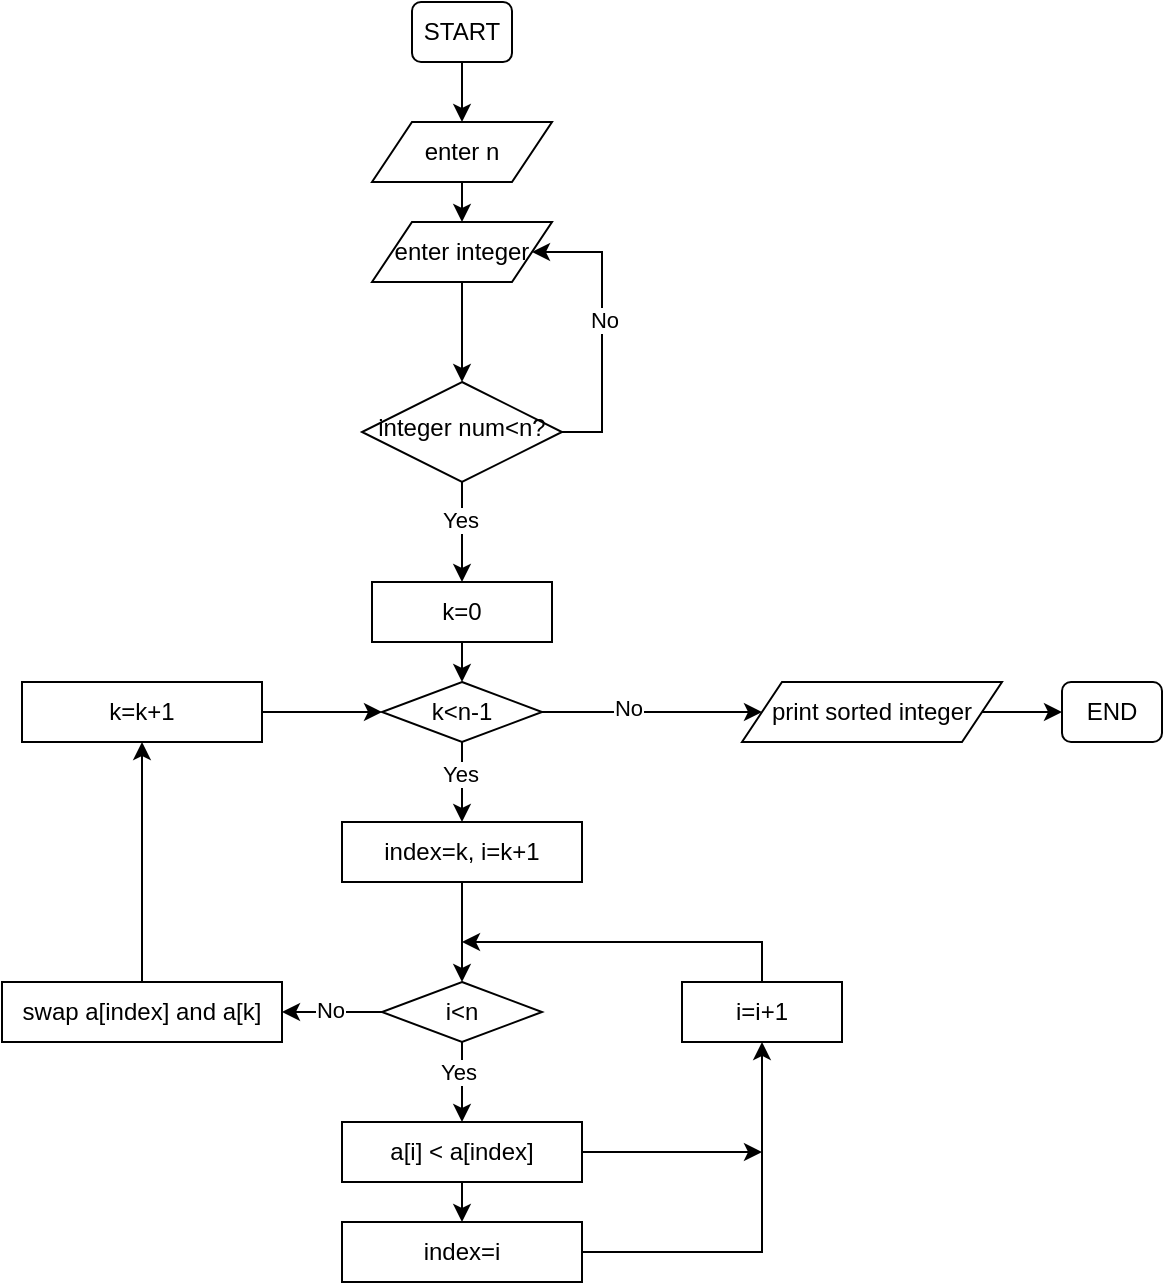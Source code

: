<mxfile version="26.1.1">
  <diagram id="C5RBs43oDa-KdzZeNtuy" name="Page-1">
    <mxGraphModel dx="2048" dy="1829" grid="1" gridSize="10" guides="1" tooltips="1" connect="1" arrows="1" fold="1" page="1" pageScale="1" pageWidth="827" pageHeight="1169" math="0" shadow="0">
      <root>
        <mxCell id="WIyWlLk6GJQsqaUBKTNV-0" />
        <mxCell id="WIyWlLk6GJQsqaUBKTNV-1" parent="WIyWlLk6GJQsqaUBKTNV-0" />
        <mxCell id="Wd1-_0qT4gopQmoRjgOH-3" style="edgeStyle=orthogonalEdgeStyle;rounded=0;orthogonalLoop=1;jettySize=auto;html=1;exitX=1;exitY=0.5;exitDx=0;exitDy=0;entryX=1;entryY=0.5;entryDx=0;entryDy=0;" edge="1" parent="WIyWlLk6GJQsqaUBKTNV-1" source="WIyWlLk6GJQsqaUBKTNV-6" target="Wd1-_0qT4gopQmoRjgOH-2">
          <mxGeometry relative="1" as="geometry">
            <Array as="points">
              <mxPoint x="290" y="195" />
              <mxPoint x="290" y="105" />
            </Array>
          </mxGeometry>
        </mxCell>
        <mxCell id="Wd1-_0qT4gopQmoRjgOH-4" value="No" style="edgeLabel;html=1;align=center;verticalAlign=middle;resizable=0;points=[];" vertex="1" connectable="0" parent="Wd1-_0qT4gopQmoRjgOH-3">
          <mxGeometry x="0.048" y="-1" relative="1" as="geometry">
            <mxPoint as="offset" />
          </mxGeometry>
        </mxCell>
        <mxCell id="Wd1-_0qT4gopQmoRjgOH-19" style="edgeStyle=orthogonalEdgeStyle;rounded=0;orthogonalLoop=1;jettySize=auto;html=1;exitX=0.5;exitY=1;exitDx=0;exitDy=0;entryX=0.5;entryY=0;entryDx=0;entryDy=0;" edge="1" parent="WIyWlLk6GJQsqaUBKTNV-1" source="WIyWlLk6GJQsqaUBKTNV-6" target="Wd1-_0qT4gopQmoRjgOH-5">
          <mxGeometry relative="1" as="geometry">
            <Array as="points">
              <mxPoint x="220" y="240" />
              <mxPoint x="220" y="240" />
            </Array>
          </mxGeometry>
        </mxCell>
        <mxCell id="Wd1-_0qT4gopQmoRjgOH-37" value="Yes" style="edgeLabel;html=1;align=center;verticalAlign=middle;resizable=0;points=[];" vertex="1" connectable="0" parent="Wd1-_0qT4gopQmoRjgOH-19">
          <mxGeometry x="-0.264" y="-1" relative="1" as="geometry">
            <mxPoint as="offset" />
          </mxGeometry>
        </mxCell>
        <mxCell id="WIyWlLk6GJQsqaUBKTNV-6" value="integer num&amp;lt;n?" style="rhombus;whiteSpace=wrap;html=1;shadow=0;fontFamily=Helvetica;fontSize=12;align=center;strokeWidth=1;spacing=6;spacingTop=-4;" parent="WIyWlLk6GJQsqaUBKTNV-1" vertex="1">
          <mxGeometry x="170" y="170" width="100" height="50" as="geometry" />
        </mxCell>
        <mxCell id="Wd1-_0qT4gopQmoRjgOH-38" style="edgeStyle=orthogonalEdgeStyle;rounded=0;orthogonalLoop=1;jettySize=auto;html=1;exitX=0.5;exitY=1;exitDx=0;exitDy=0;entryX=0.5;entryY=0;entryDx=0;entryDy=0;" edge="1" parent="WIyWlLk6GJQsqaUBKTNV-1" source="Wd1-_0qT4gopQmoRjgOH-1" target="Wd1-_0qT4gopQmoRjgOH-2">
          <mxGeometry relative="1" as="geometry" />
        </mxCell>
        <mxCell id="Wd1-_0qT4gopQmoRjgOH-1" value="enter n" style="shape=parallelogram;perimeter=parallelogramPerimeter;whiteSpace=wrap;html=1;fixedSize=1;" vertex="1" parent="WIyWlLk6GJQsqaUBKTNV-1">
          <mxGeometry x="175" y="40" width="90" height="30" as="geometry" />
        </mxCell>
        <mxCell id="Wd1-_0qT4gopQmoRjgOH-45" style="edgeStyle=orthogonalEdgeStyle;rounded=0;orthogonalLoop=1;jettySize=auto;html=1;exitX=0.5;exitY=1;exitDx=0;exitDy=0;entryX=0.5;entryY=0;entryDx=0;entryDy=0;" edge="1" parent="WIyWlLk6GJQsqaUBKTNV-1" source="Wd1-_0qT4gopQmoRjgOH-2" target="WIyWlLk6GJQsqaUBKTNV-6">
          <mxGeometry relative="1" as="geometry" />
        </mxCell>
        <mxCell id="Wd1-_0qT4gopQmoRjgOH-2" value="enter integer" style="shape=parallelogram;perimeter=parallelogramPerimeter;whiteSpace=wrap;html=1;fixedSize=1;" vertex="1" parent="WIyWlLk6GJQsqaUBKTNV-1">
          <mxGeometry x="175" y="90" width="90" height="30" as="geometry" />
        </mxCell>
        <mxCell id="Wd1-_0qT4gopQmoRjgOH-20" style="edgeStyle=orthogonalEdgeStyle;rounded=0;orthogonalLoop=1;jettySize=auto;html=1;exitX=0.5;exitY=1;exitDx=0;exitDy=0;entryX=0.5;entryY=0;entryDx=0;entryDy=0;" edge="1" parent="WIyWlLk6GJQsqaUBKTNV-1" source="Wd1-_0qT4gopQmoRjgOH-5" target="Wd1-_0qT4gopQmoRjgOH-6">
          <mxGeometry relative="1" as="geometry" />
        </mxCell>
        <mxCell id="Wd1-_0qT4gopQmoRjgOH-5" value="k=0" style="rounded=0;whiteSpace=wrap;html=1;" vertex="1" parent="WIyWlLk6GJQsqaUBKTNV-1">
          <mxGeometry x="175" y="270" width="90" height="30" as="geometry" />
        </mxCell>
        <mxCell id="Wd1-_0qT4gopQmoRjgOH-21" style="edgeStyle=orthogonalEdgeStyle;rounded=0;orthogonalLoop=1;jettySize=auto;html=1;exitX=1;exitY=0.5;exitDx=0;exitDy=0;entryX=0;entryY=0.5;entryDx=0;entryDy=0;" edge="1" parent="WIyWlLk6GJQsqaUBKTNV-1" source="Wd1-_0qT4gopQmoRjgOH-6" target="Wd1-_0qT4gopQmoRjgOH-18">
          <mxGeometry relative="1" as="geometry" />
        </mxCell>
        <mxCell id="Wd1-_0qT4gopQmoRjgOH-22" value="No" style="edgeLabel;html=1;align=center;verticalAlign=middle;resizable=0;points=[];" vertex="1" connectable="0" parent="Wd1-_0qT4gopQmoRjgOH-21">
          <mxGeometry x="-0.214" y="2" relative="1" as="geometry">
            <mxPoint as="offset" />
          </mxGeometry>
        </mxCell>
        <mxCell id="Wd1-_0qT4gopQmoRjgOH-23" style="edgeStyle=orthogonalEdgeStyle;rounded=0;orthogonalLoop=1;jettySize=auto;html=1;exitX=0.5;exitY=1;exitDx=0;exitDy=0;entryX=0.5;entryY=0;entryDx=0;entryDy=0;" edge="1" parent="WIyWlLk6GJQsqaUBKTNV-1" source="Wd1-_0qT4gopQmoRjgOH-6" target="Wd1-_0qT4gopQmoRjgOH-7">
          <mxGeometry relative="1" as="geometry" />
        </mxCell>
        <mxCell id="Wd1-_0qT4gopQmoRjgOH-36" value="Yes" style="edgeLabel;html=1;align=center;verticalAlign=middle;resizable=0;points=[];" vertex="1" connectable="0" parent="Wd1-_0qT4gopQmoRjgOH-23">
          <mxGeometry x="-0.23" y="-1" relative="1" as="geometry">
            <mxPoint as="offset" />
          </mxGeometry>
        </mxCell>
        <mxCell id="Wd1-_0qT4gopQmoRjgOH-6" value="k&amp;lt;n-1" style="rhombus;whiteSpace=wrap;html=1;" vertex="1" parent="WIyWlLk6GJQsqaUBKTNV-1">
          <mxGeometry x="180" y="320" width="80" height="30" as="geometry" />
        </mxCell>
        <mxCell id="Wd1-_0qT4gopQmoRjgOH-24" style="edgeStyle=orthogonalEdgeStyle;rounded=0;orthogonalLoop=1;jettySize=auto;html=1;exitX=0.5;exitY=1;exitDx=0;exitDy=0;entryX=0.5;entryY=0;entryDx=0;entryDy=0;" edge="1" parent="WIyWlLk6GJQsqaUBKTNV-1" source="Wd1-_0qT4gopQmoRjgOH-7" target="Wd1-_0qT4gopQmoRjgOH-9">
          <mxGeometry relative="1" as="geometry" />
        </mxCell>
        <mxCell id="Wd1-_0qT4gopQmoRjgOH-7" value="index=k, i=k+1" style="rounded=0;whiteSpace=wrap;html=1;" vertex="1" parent="WIyWlLk6GJQsqaUBKTNV-1">
          <mxGeometry x="160" y="390" width="120" height="30" as="geometry" />
        </mxCell>
        <mxCell id="Wd1-_0qT4gopQmoRjgOH-25" style="edgeStyle=orthogonalEdgeStyle;rounded=0;orthogonalLoop=1;jettySize=auto;html=1;exitX=0.5;exitY=1;exitDx=0;exitDy=0;entryX=0.5;entryY=0;entryDx=0;entryDy=0;" edge="1" parent="WIyWlLk6GJQsqaUBKTNV-1" source="Wd1-_0qT4gopQmoRjgOH-9" target="Wd1-_0qT4gopQmoRjgOH-10">
          <mxGeometry relative="1" as="geometry" />
        </mxCell>
        <mxCell id="Wd1-_0qT4gopQmoRjgOH-33" value="Yes" style="edgeLabel;html=1;align=center;verticalAlign=middle;resizable=0;points=[];" vertex="1" connectable="0" parent="Wd1-_0qT4gopQmoRjgOH-25">
          <mxGeometry x="-0.28" y="-2" relative="1" as="geometry">
            <mxPoint as="offset" />
          </mxGeometry>
        </mxCell>
        <mxCell id="Wd1-_0qT4gopQmoRjgOH-31" style="edgeStyle=orthogonalEdgeStyle;rounded=0;orthogonalLoop=1;jettySize=auto;html=1;exitX=0;exitY=0.5;exitDx=0;exitDy=0;entryX=1;entryY=0.5;entryDx=0;entryDy=0;" edge="1" parent="WIyWlLk6GJQsqaUBKTNV-1" source="Wd1-_0qT4gopQmoRjgOH-9" target="Wd1-_0qT4gopQmoRjgOH-16">
          <mxGeometry relative="1" as="geometry" />
        </mxCell>
        <mxCell id="Wd1-_0qT4gopQmoRjgOH-32" value="No" style="edgeLabel;html=1;align=center;verticalAlign=middle;resizable=0;points=[];" vertex="1" connectable="0" parent="Wd1-_0qT4gopQmoRjgOH-31">
          <mxGeometry x="0.032" y="-1" relative="1" as="geometry">
            <mxPoint as="offset" />
          </mxGeometry>
        </mxCell>
        <mxCell id="Wd1-_0qT4gopQmoRjgOH-9" value="i&amp;lt;n" style="rhombus;whiteSpace=wrap;html=1;" vertex="1" parent="WIyWlLk6GJQsqaUBKTNV-1">
          <mxGeometry x="180" y="470" width="80" height="30" as="geometry" />
        </mxCell>
        <mxCell id="Wd1-_0qT4gopQmoRjgOH-29" style="edgeStyle=orthogonalEdgeStyle;rounded=0;orthogonalLoop=1;jettySize=auto;html=1;exitX=1;exitY=0.5;exitDx=0;exitDy=0;" edge="1" parent="WIyWlLk6GJQsqaUBKTNV-1" source="Wd1-_0qT4gopQmoRjgOH-10">
          <mxGeometry relative="1" as="geometry">
            <mxPoint x="370" y="555" as="targetPoint" />
          </mxGeometry>
        </mxCell>
        <mxCell id="Wd1-_0qT4gopQmoRjgOH-30" style="edgeStyle=orthogonalEdgeStyle;rounded=0;orthogonalLoop=1;jettySize=auto;html=1;exitX=0.5;exitY=1;exitDx=0;exitDy=0;entryX=0.5;entryY=0;entryDx=0;entryDy=0;" edge="1" parent="WIyWlLk6GJQsqaUBKTNV-1" source="Wd1-_0qT4gopQmoRjgOH-10" target="Wd1-_0qT4gopQmoRjgOH-11">
          <mxGeometry relative="1" as="geometry" />
        </mxCell>
        <mxCell id="Wd1-_0qT4gopQmoRjgOH-10" value="a[i] &amp;lt; a[index]" style="rounded=0;whiteSpace=wrap;html=1;" vertex="1" parent="WIyWlLk6GJQsqaUBKTNV-1">
          <mxGeometry x="160" y="540" width="120" height="30" as="geometry" />
        </mxCell>
        <mxCell id="Wd1-_0qT4gopQmoRjgOH-28" style="edgeStyle=orthogonalEdgeStyle;rounded=0;orthogonalLoop=1;jettySize=auto;html=1;exitX=1;exitY=0.5;exitDx=0;exitDy=0;entryX=0.5;entryY=1;entryDx=0;entryDy=0;" edge="1" parent="WIyWlLk6GJQsqaUBKTNV-1" source="Wd1-_0qT4gopQmoRjgOH-11" target="Wd1-_0qT4gopQmoRjgOH-12">
          <mxGeometry relative="1" as="geometry" />
        </mxCell>
        <mxCell id="Wd1-_0qT4gopQmoRjgOH-11" value="index=i" style="rounded=0;whiteSpace=wrap;html=1;" vertex="1" parent="WIyWlLk6GJQsqaUBKTNV-1">
          <mxGeometry x="160" y="590" width="120" height="30" as="geometry" />
        </mxCell>
        <mxCell id="Wd1-_0qT4gopQmoRjgOH-40" style="edgeStyle=orthogonalEdgeStyle;rounded=0;orthogonalLoop=1;jettySize=auto;html=1;exitX=0.5;exitY=0;exitDx=0;exitDy=0;" edge="1" parent="WIyWlLk6GJQsqaUBKTNV-1" source="Wd1-_0qT4gopQmoRjgOH-12">
          <mxGeometry relative="1" as="geometry">
            <mxPoint x="220" y="450" as="targetPoint" />
            <Array as="points">
              <mxPoint x="370" y="450" />
              <mxPoint x="221" y="450" />
            </Array>
          </mxGeometry>
        </mxCell>
        <mxCell id="Wd1-_0qT4gopQmoRjgOH-12" value="i=i+1" style="rounded=0;whiteSpace=wrap;html=1;" vertex="1" parent="WIyWlLk6GJQsqaUBKTNV-1">
          <mxGeometry x="330" y="470" width="80" height="30" as="geometry" />
        </mxCell>
        <mxCell id="Wd1-_0qT4gopQmoRjgOH-34" style="edgeStyle=orthogonalEdgeStyle;rounded=0;orthogonalLoop=1;jettySize=auto;html=1;exitX=0.5;exitY=0;exitDx=0;exitDy=0;entryX=0.5;entryY=1;entryDx=0;entryDy=0;" edge="1" parent="WIyWlLk6GJQsqaUBKTNV-1" source="Wd1-_0qT4gopQmoRjgOH-16" target="Wd1-_0qT4gopQmoRjgOH-17">
          <mxGeometry relative="1" as="geometry" />
        </mxCell>
        <mxCell id="Wd1-_0qT4gopQmoRjgOH-16" value="swap a[index] and a[k]" style="rounded=0;whiteSpace=wrap;html=1;" vertex="1" parent="WIyWlLk6GJQsqaUBKTNV-1">
          <mxGeometry x="-10" y="470" width="140" height="30" as="geometry" />
        </mxCell>
        <mxCell id="Wd1-_0qT4gopQmoRjgOH-35" style="edgeStyle=orthogonalEdgeStyle;rounded=0;orthogonalLoop=1;jettySize=auto;html=1;exitX=1;exitY=0.5;exitDx=0;exitDy=0;entryX=0;entryY=0.5;entryDx=0;entryDy=0;" edge="1" parent="WIyWlLk6GJQsqaUBKTNV-1" source="Wd1-_0qT4gopQmoRjgOH-17" target="Wd1-_0qT4gopQmoRjgOH-6">
          <mxGeometry relative="1" as="geometry" />
        </mxCell>
        <mxCell id="Wd1-_0qT4gopQmoRjgOH-17" value="k=k+1" style="rounded=0;whiteSpace=wrap;html=1;" vertex="1" parent="WIyWlLk6GJQsqaUBKTNV-1">
          <mxGeometry y="320" width="120" height="30" as="geometry" />
        </mxCell>
        <mxCell id="Wd1-_0qT4gopQmoRjgOH-44" style="edgeStyle=orthogonalEdgeStyle;rounded=0;orthogonalLoop=1;jettySize=auto;html=1;exitX=1;exitY=0.5;exitDx=0;exitDy=0;entryX=0;entryY=0.5;entryDx=0;entryDy=0;" edge="1" parent="WIyWlLk6GJQsqaUBKTNV-1" source="Wd1-_0qT4gopQmoRjgOH-18" target="Wd1-_0qT4gopQmoRjgOH-41">
          <mxGeometry relative="1" as="geometry" />
        </mxCell>
        <mxCell id="Wd1-_0qT4gopQmoRjgOH-18" value="print sorted integer" style="shape=parallelogram;perimeter=parallelogramPerimeter;whiteSpace=wrap;html=1;fixedSize=1;" vertex="1" parent="WIyWlLk6GJQsqaUBKTNV-1">
          <mxGeometry x="360" y="320" width="130" height="30" as="geometry" />
        </mxCell>
        <mxCell id="Wd1-_0qT4gopQmoRjgOH-41" value="END" style="rounded=1;whiteSpace=wrap;html=1;" vertex="1" parent="WIyWlLk6GJQsqaUBKTNV-1">
          <mxGeometry x="520" y="320" width="50" height="30" as="geometry" />
        </mxCell>
        <mxCell id="Wd1-_0qT4gopQmoRjgOH-43" style="edgeStyle=orthogonalEdgeStyle;rounded=0;orthogonalLoop=1;jettySize=auto;html=1;exitX=0.5;exitY=1;exitDx=0;exitDy=0;entryX=0.5;entryY=0;entryDx=0;entryDy=0;" edge="1" parent="WIyWlLk6GJQsqaUBKTNV-1" source="Wd1-_0qT4gopQmoRjgOH-42" target="Wd1-_0qT4gopQmoRjgOH-1">
          <mxGeometry relative="1" as="geometry" />
        </mxCell>
        <mxCell id="Wd1-_0qT4gopQmoRjgOH-42" value="START" style="rounded=1;whiteSpace=wrap;html=1;" vertex="1" parent="WIyWlLk6GJQsqaUBKTNV-1">
          <mxGeometry x="195" y="-20" width="50" height="30" as="geometry" />
        </mxCell>
      </root>
    </mxGraphModel>
  </diagram>
</mxfile>
